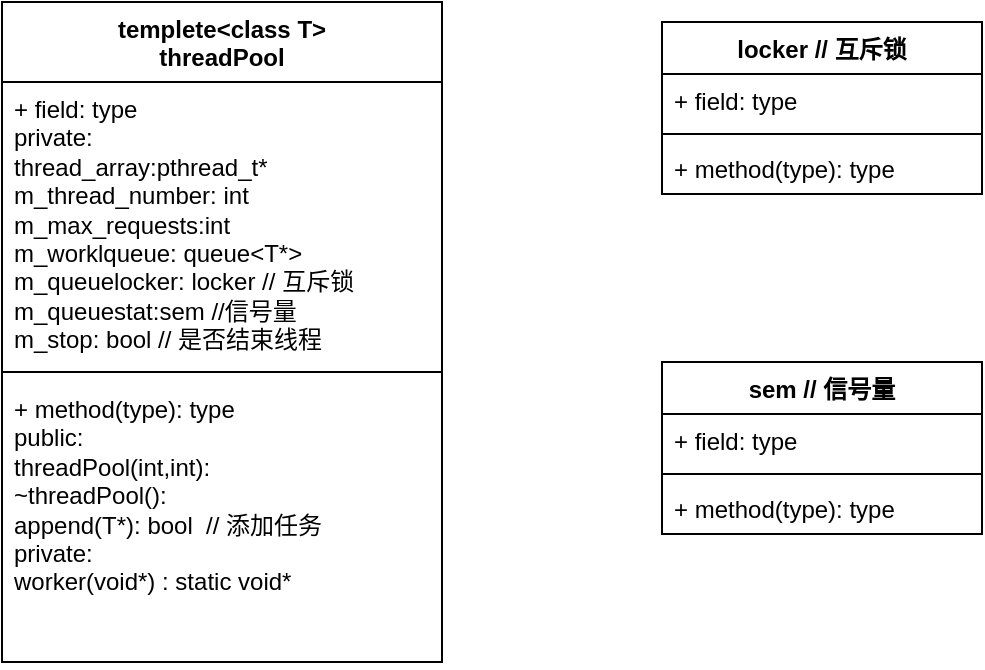 <mxfile version="22.0.8" type="github">
  <diagram name="第 1 页" id="BEt9wAvezw7SiNTLnkMm">
    <mxGraphModel dx="2580" dy="1140" grid="1" gridSize="10" guides="1" tooltips="1" connect="1" arrows="1" fold="1" page="1" pageScale="1" pageWidth="827" pageHeight="1169" math="0" shadow="0">
      <root>
        <mxCell id="0" />
        <mxCell id="1" parent="0" />
        <mxCell id="Hpm4Z9w8qwk9Q-eu_37M-6" value="templete&amp;lt;class T&amp;gt;&lt;br&gt;threadPool" style="swimlane;fontStyle=1;align=center;verticalAlign=top;childLayout=stackLayout;horizontal=1;startSize=40;horizontalStack=0;resizeParent=1;resizeParentMax=0;resizeLast=0;collapsible=1;marginBottom=0;whiteSpace=wrap;html=1;" parent="1" vertex="1">
          <mxGeometry x="60" y="60" width="220" height="330" as="geometry" />
        </mxCell>
        <mxCell id="Hpm4Z9w8qwk9Q-eu_37M-7" value="+ field: type&lt;br&gt;private:&lt;br&gt;thread_array:pthread_t*&lt;br&gt;m_thread_number: int&lt;br&gt;m_max_requests:int&lt;br&gt;m_worklqueue: queue&amp;lt;T*&amp;gt;&lt;br&gt;m_queuelocker: locker // 互斥锁&lt;br&gt;m_queuestat:sem //信号量&lt;br&gt;m_stop: bool // 是否结束线程" style="text;strokeColor=none;fillColor=none;align=left;verticalAlign=top;spacingLeft=4;spacingRight=4;overflow=hidden;rotatable=0;points=[[0,0.5],[1,0.5]];portConstraint=eastwest;whiteSpace=wrap;html=1;" parent="Hpm4Z9w8qwk9Q-eu_37M-6" vertex="1">
          <mxGeometry y="40" width="220" height="140" as="geometry" />
        </mxCell>
        <mxCell id="Hpm4Z9w8qwk9Q-eu_37M-8" value="" style="line;strokeWidth=1;fillColor=none;align=left;verticalAlign=middle;spacingTop=-1;spacingLeft=3;spacingRight=3;rotatable=0;labelPosition=right;points=[];portConstraint=eastwest;strokeColor=inherit;" parent="Hpm4Z9w8qwk9Q-eu_37M-6" vertex="1">
          <mxGeometry y="180" width="220" height="10" as="geometry" />
        </mxCell>
        <mxCell id="Hpm4Z9w8qwk9Q-eu_37M-9" value="+ method(type): type&lt;br&gt;public:&lt;br&gt;threadPool(int,int):&lt;br&gt;~threadPool():&lt;br&gt;append(T*): bool&amp;nbsp; // 添加任务&lt;br&gt;private:&lt;br&gt;worker(void*) : static void*" style="text;strokeColor=none;fillColor=none;align=left;verticalAlign=top;spacingLeft=4;spacingRight=4;overflow=hidden;rotatable=0;points=[[0,0.5],[1,0.5]];portConstraint=eastwest;whiteSpace=wrap;html=1;" parent="Hpm4Z9w8qwk9Q-eu_37M-6" vertex="1">
          <mxGeometry y="190" width="220" height="140" as="geometry" />
        </mxCell>
        <mxCell id="a4LSaHBgzAOVFozFGlwz-5" value="locker // 互斥锁" style="swimlane;fontStyle=1;align=center;verticalAlign=top;childLayout=stackLayout;horizontal=1;startSize=26;horizontalStack=0;resizeParent=1;resizeParentMax=0;resizeLast=0;collapsible=1;marginBottom=0;whiteSpace=wrap;html=1;" vertex="1" parent="1">
          <mxGeometry x="390" y="70" width="160" height="86" as="geometry" />
        </mxCell>
        <mxCell id="a4LSaHBgzAOVFozFGlwz-6" value="+ field: type" style="text;strokeColor=none;fillColor=none;align=left;verticalAlign=top;spacingLeft=4;spacingRight=4;overflow=hidden;rotatable=0;points=[[0,0.5],[1,0.5]];portConstraint=eastwest;whiteSpace=wrap;html=1;" vertex="1" parent="a4LSaHBgzAOVFozFGlwz-5">
          <mxGeometry y="26" width="160" height="26" as="geometry" />
        </mxCell>
        <mxCell id="a4LSaHBgzAOVFozFGlwz-7" value="" style="line;strokeWidth=1;fillColor=none;align=left;verticalAlign=middle;spacingTop=-1;spacingLeft=3;spacingRight=3;rotatable=0;labelPosition=right;points=[];portConstraint=eastwest;strokeColor=inherit;" vertex="1" parent="a4LSaHBgzAOVFozFGlwz-5">
          <mxGeometry y="52" width="160" height="8" as="geometry" />
        </mxCell>
        <mxCell id="a4LSaHBgzAOVFozFGlwz-8" value="+ method(type): type" style="text;strokeColor=none;fillColor=none;align=left;verticalAlign=top;spacingLeft=4;spacingRight=4;overflow=hidden;rotatable=0;points=[[0,0.5],[1,0.5]];portConstraint=eastwest;whiteSpace=wrap;html=1;" vertex="1" parent="a4LSaHBgzAOVFozFGlwz-5">
          <mxGeometry y="60" width="160" height="26" as="geometry" />
        </mxCell>
        <mxCell id="a4LSaHBgzAOVFozFGlwz-22" value="sem // 信号量&lt;br&gt;" style="swimlane;fontStyle=1;align=center;verticalAlign=top;childLayout=stackLayout;horizontal=1;startSize=26;horizontalStack=0;resizeParent=1;resizeParentMax=0;resizeLast=0;collapsible=1;marginBottom=0;whiteSpace=wrap;html=1;" vertex="1" parent="1">
          <mxGeometry x="390" y="240" width="160" height="86" as="geometry" />
        </mxCell>
        <mxCell id="a4LSaHBgzAOVFozFGlwz-23" value="+ field: type" style="text;strokeColor=none;fillColor=none;align=left;verticalAlign=top;spacingLeft=4;spacingRight=4;overflow=hidden;rotatable=0;points=[[0,0.5],[1,0.5]];portConstraint=eastwest;whiteSpace=wrap;html=1;" vertex="1" parent="a4LSaHBgzAOVFozFGlwz-22">
          <mxGeometry y="26" width="160" height="26" as="geometry" />
        </mxCell>
        <mxCell id="a4LSaHBgzAOVFozFGlwz-24" value="" style="line;strokeWidth=1;fillColor=none;align=left;verticalAlign=middle;spacingTop=-1;spacingLeft=3;spacingRight=3;rotatable=0;labelPosition=right;points=[];portConstraint=eastwest;strokeColor=inherit;" vertex="1" parent="a4LSaHBgzAOVFozFGlwz-22">
          <mxGeometry y="52" width="160" height="8" as="geometry" />
        </mxCell>
        <mxCell id="a4LSaHBgzAOVFozFGlwz-25" value="+ method(type): type" style="text;strokeColor=none;fillColor=none;align=left;verticalAlign=top;spacingLeft=4;spacingRight=4;overflow=hidden;rotatable=0;points=[[0,0.5],[1,0.5]];portConstraint=eastwest;whiteSpace=wrap;html=1;" vertex="1" parent="a4LSaHBgzAOVFozFGlwz-22">
          <mxGeometry y="60" width="160" height="26" as="geometry" />
        </mxCell>
      </root>
    </mxGraphModel>
  </diagram>
</mxfile>
